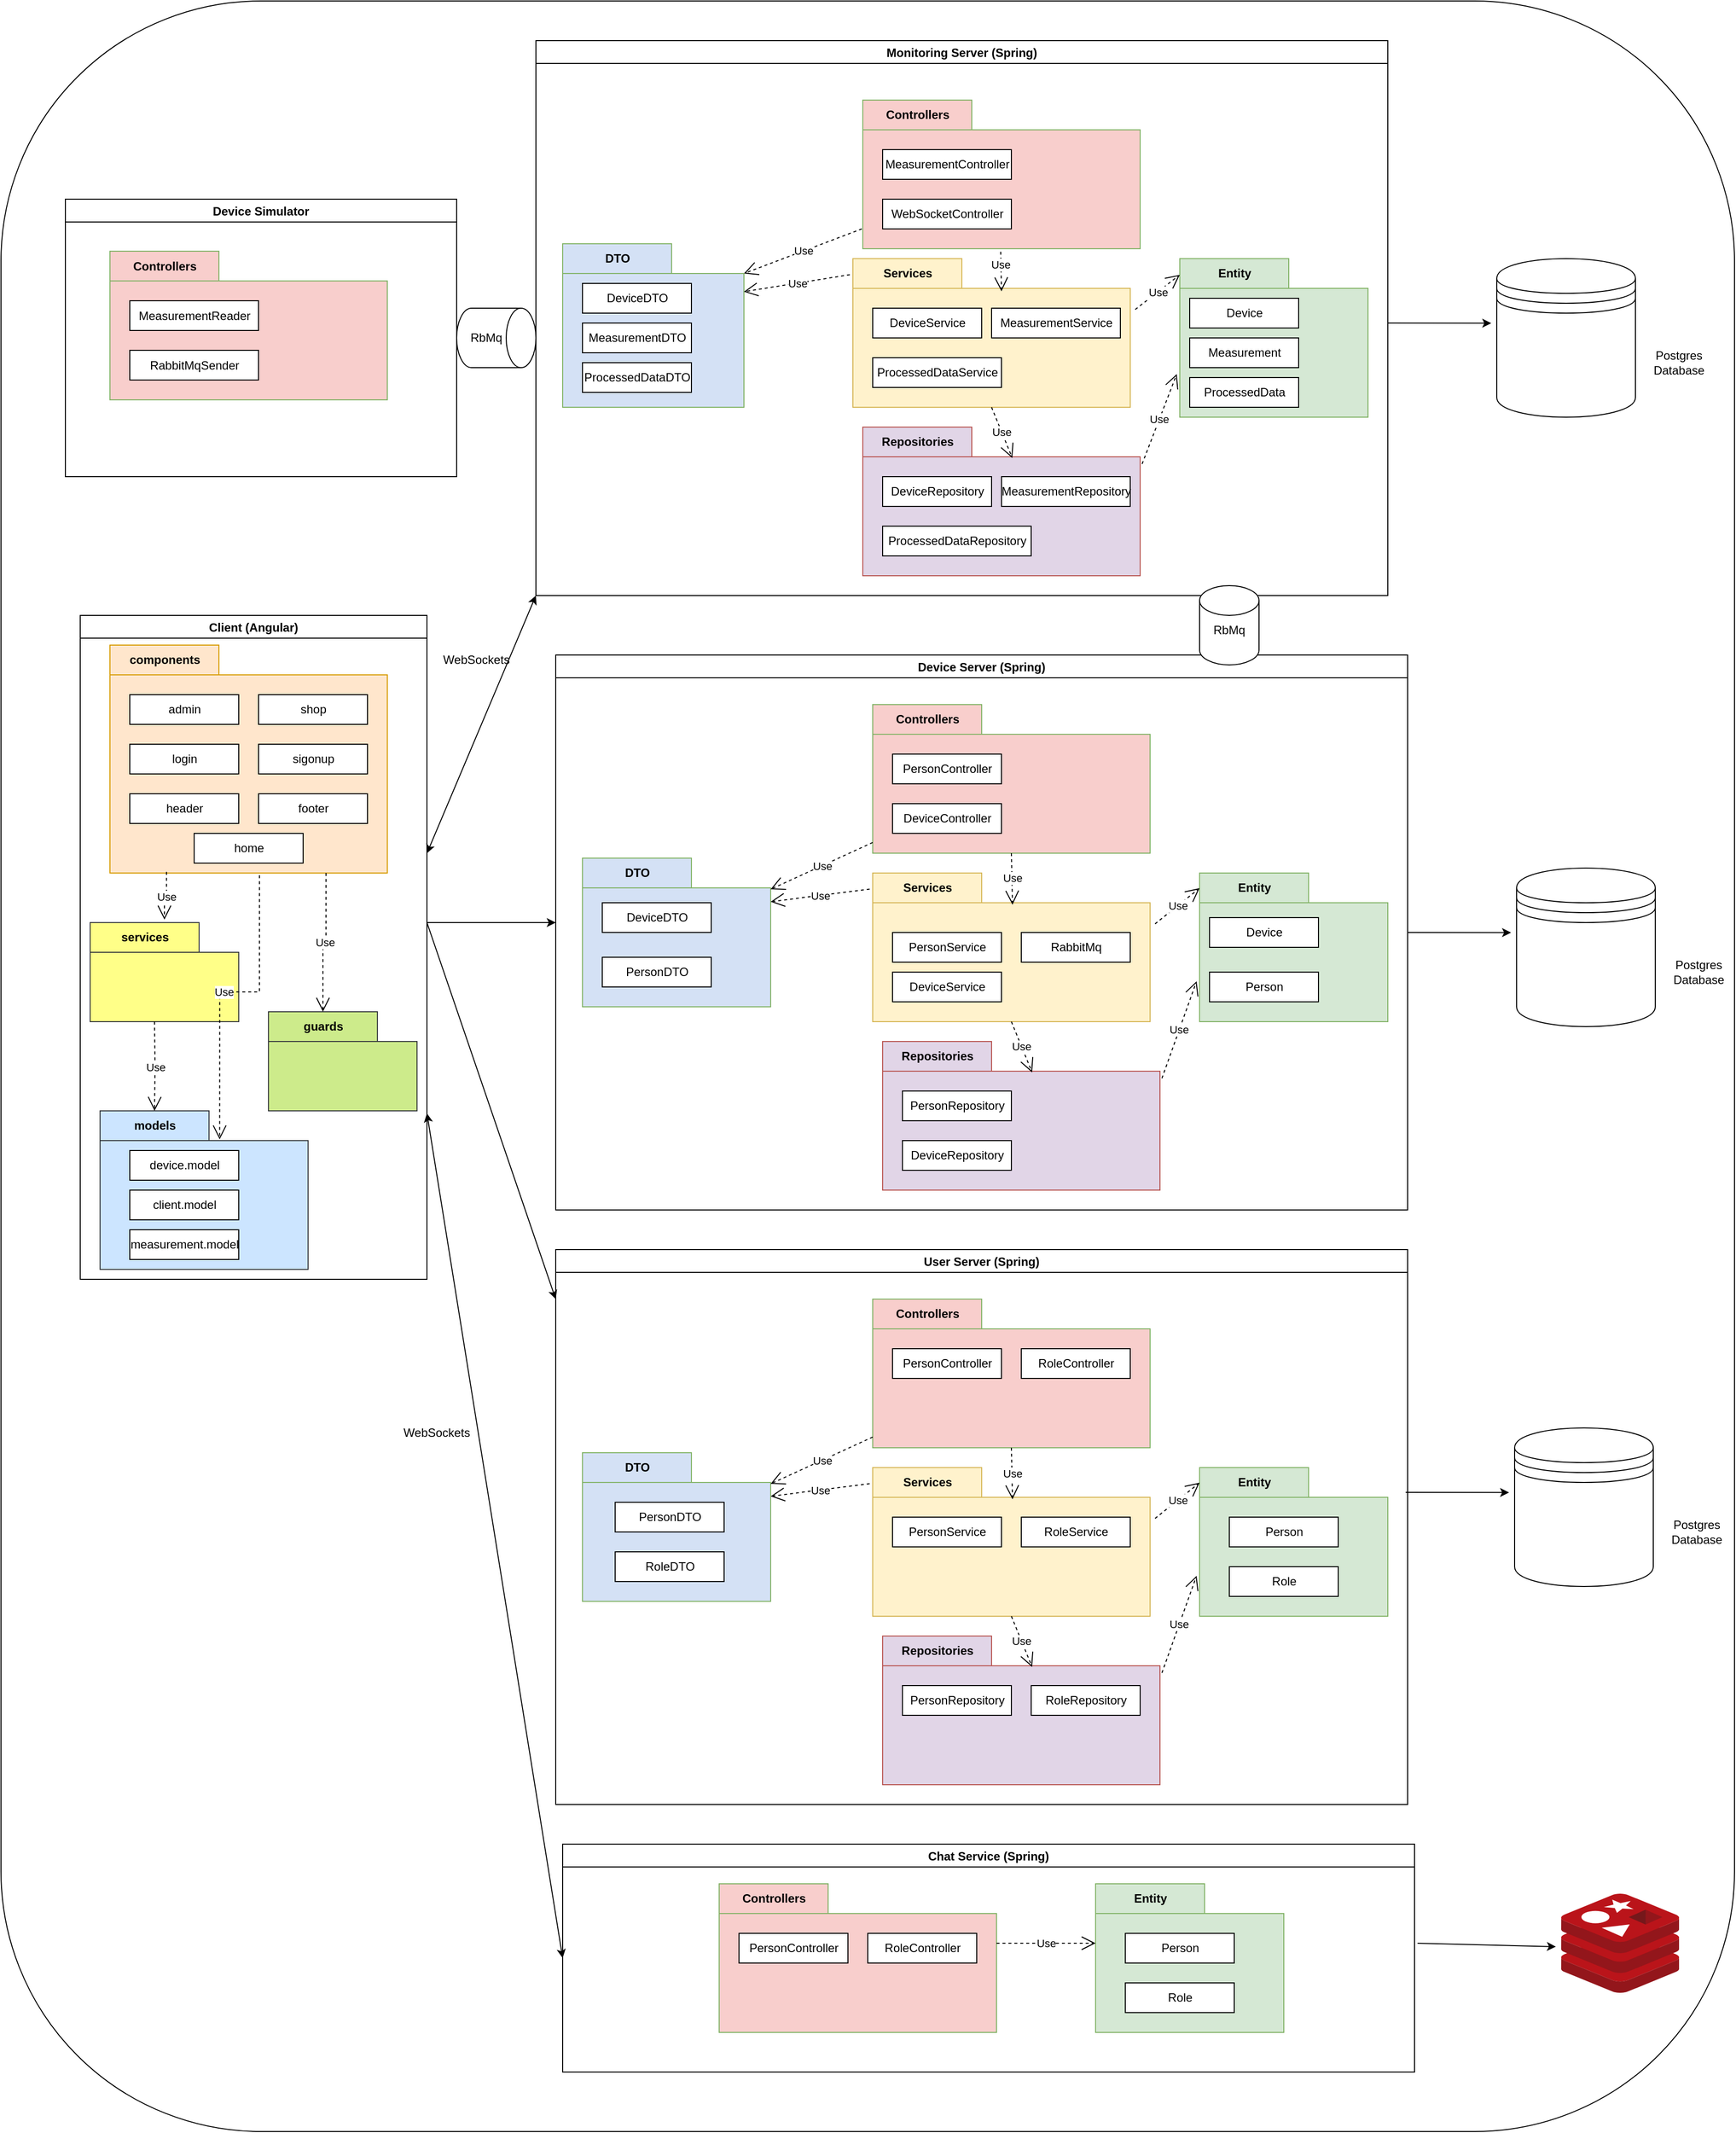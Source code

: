 <mxfile version="22.1.17" type="device">
  <diagram id="E__N-BH9ecoXmddeo5Jp" name="Page-1">
    <mxGraphModel dx="4045" dy="2239" grid="1" gridSize="10" guides="1" tooltips="1" connect="1" arrows="1" fold="1" page="1" pageScale="1" pageWidth="827" pageHeight="1169" math="0" shadow="0">
      <root>
        <mxCell id="0" />
        <mxCell id="1" parent="0" />
        <mxCell id="qmJwgndYi8M_5_mB3Hh6-49" value="" style="rounded=1;whiteSpace=wrap;html=1;" parent="1" vertex="1">
          <mxGeometry x="-1000" y="-600" width="1750" height="2150" as="geometry" />
        </mxCell>
        <mxCell id="qmJwgndYi8M_5_mB3Hh6-2" value="Controllers" style="shape=folder;fontStyle=1;tabWidth=110;tabHeight=30;tabPosition=left;html=1;boundedLbl=1;labelInHeader=1;container=1;collapsible=0;recursiveResize=0;fillColor=#F8CECC;strokeColor=#82b366;" parent="1" vertex="1">
          <mxGeometry x="-120" y="110" width="280" height="150" as="geometry" />
        </mxCell>
        <mxCell id="qmJwgndYi8M_5_mB3Hh6-5" value="DeviceController" style="html=1;" parent="qmJwgndYi8M_5_mB3Hh6-2" vertex="1">
          <mxGeometry x="20" y="100" width="110" height="30" as="geometry" />
        </mxCell>
        <mxCell id="fU17fORFHilWteA7Y_Jj-8" value="PersonController" style="html=1;" parent="qmJwgndYi8M_5_mB3Hh6-2" vertex="1">
          <mxGeometry x="20" y="50" width="110" height="30" as="geometry" />
        </mxCell>
        <mxCell id="qmJwgndYi8M_5_mB3Hh6-6" value="Services" style="shape=folder;fontStyle=1;tabWidth=110;tabHeight=30;tabPosition=left;html=1;boundedLbl=1;labelInHeader=1;container=1;collapsible=0;recursiveResize=0;fillColor=#fff2cc;strokeColor=#d6b656;" parent="1" vertex="1">
          <mxGeometry x="-120" y="280" width="280" height="150" as="geometry" />
        </mxCell>
        <mxCell id="qmJwgndYi8M_5_mB3Hh6-9" value="DeviceService" style="html=1;" parent="qmJwgndYi8M_5_mB3Hh6-6" vertex="1">
          <mxGeometry x="20" y="100" width="110" height="30" as="geometry" />
        </mxCell>
        <mxCell id="fU17fORFHilWteA7Y_Jj-5" value="PersonService" style="html=1;" parent="qmJwgndYi8M_5_mB3Hh6-6" vertex="1">
          <mxGeometry x="20" y="60" width="110" height="30" as="geometry" />
        </mxCell>
        <mxCell id="fU17fORFHilWteA7Y_Jj-6" value="RabbitMq" style="html=1;" parent="qmJwgndYi8M_5_mB3Hh6-6" vertex="1">
          <mxGeometry x="150" y="60" width="110" height="30" as="geometry" />
        </mxCell>
        <mxCell id="qmJwgndYi8M_5_mB3Hh6-10" value="Repositories" style="shape=folder;fontStyle=1;tabWidth=110;tabHeight=30;tabPosition=left;html=1;boundedLbl=1;labelInHeader=1;container=1;collapsible=0;recursiveResize=0;fillColor=#E1D5E7;strokeColor=#b85450;" parent="1" vertex="1">
          <mxGeometry x="-110" y="450" width="280" height="150" as="geometry" />
        </mxCell>
        <mxCell id="qmJwgndYi8M_5_mB3Hh6-13" value="DeviceRepository" style="html=1;" parent="qmJwgndYi8M_5_mB3Hh6-10" vertex="1">
          <mxGeometry x="20" y="100" width="110" height="30" as="geometry" />
        </mxCell>
        <mxCell id="fU17fORFHilWteA7Y_Jj-7" value="PersonRepository" style="html=1;" parent="qmJwgndYi8M_5_mB3Hh6-10" vertex="1">
          <mxGeometry x="20" y="50" width="110" height="30" as="geometry" />
        </mxCell>
        <mxCell id="qmJwgndYi8M_5_mB3Hh6-19" value="Device Server (Spring)" style="swimlane;" parent="1" vertex="1">
          <mxGeometry x="-440" y="60" width="860" height="560" as="geometry" />
        </mxCell>
        <mxCell id="qmJwgndYi8M_5_mB3Hh6-20" value="Client (Angular)" style="swimlane;" parent="1" vertex="1">
          <mxGeometry x="-920" y="20" width="350" height="670" as="geometry" />
        </mxCell>
        <mxCell id="qmJwgndYi8M_5_mB3Hh6-21" value="components" style="shape=folder;fontStyle=1;tabWidth=110;tabHeight=30;tabPosition=left;html=1;boundedLbl=1;labelInHeader=1;container=1;collapsible=0;recursiveResize=0;fillColor=#ffe6cc;strokeColor=#d79b00;" parent="qmJwgndYi8M_5_mB3Hh6-20" vertex="1">
          <mxGeometry x="30" y="30" width="280" height="230" as="geometry" />
        </mxCell>
        <mxCell id="qmJwgndYi8M_5_mB3Hh6-22" value="admin" style="html=1;" parent="qmJwgndYi8M_5_mB3Hh6-21" vertex="1">
          <mxGeometry width="110" height="30" relative="1" as="geometry">
            <mxPoint x="20" y="50" as="offset" />
          </mxGeometry>
        </mxCell>
        <mxCell id="qmJwgndYi8M_5_mB3Hh6-23" value="shop" style="html=1;" parent="qmJwgndYi8M_5_mB3Hh6-21" vertex="1">
          <mxGeometry x="150" y="50" width="110" height="30" as="geometry" />
        </mxCell>
        <mxCell id="qmJwgndYi8M_5_mB3Hh6-24" value="login" style="html=1;" parent="qmJwgndYi8M_5_mB3Hh6-21" vertex="1">
          <mxGeometry x="20" y="100" width="110" height="30" as="geometry" />
        </mxCell>
        <mxCell id="qmJwgndYi8M_5_mB3Hh6-25" value="sigonup" style="html=1;" parent="qmJwgndYi8M_5_mB3Hh6-21" vertex="1">
          <mxGeometry x="150" y="100" width="110" height="30" as="geometry" />
        </mxCell>
        <mxCell id="qmJwgndYi8M_5_mB3Hh6-27" value="header" style="html=1;" parent="qmJwgndYi8M_5_mB3Hh6-21" vertex="1">
          <mxGeometry x="20" y="150" width="110" height="30" as="geometry" />
        </mxCell>
        <mxCell id="mtcQ3Z34-ksl2B-FUgRh-1" value="footer" style="html=1;" parent="qmJwgndYi8M_5_mB3Hh6-21" vertex="1">
          <mxGeometry x="150" y="150" width="110" height="30" as="geometry" />
        </mxCell>
        <mxCell id="mtcQ3Z34-ksl2B-FUgRh-2" value="home" style="html=1;" parent="qmJwgndYi8M_5_mB3Hh6-21" vertex="1">
          <mxGeometry x="85" y="190" width="110" height="30" as="geometry" />
        </mxCell>
        <mxCell id="qmJwgndYi8M_5_mB3Hh6-33" value="services" style="shape=folder;fontStyle=1;tabWidth=110;tabHeight=30;tabPosition=left;html=1;boundedLbl=1;labelInHeader=1;container=1;collapsible=0;recursiveResize=0;fillColor=#ffff88;strokeColor=#36393d;" parent="qmJwgndYi8M_5_mB3Hh6-20" vertex="1">
          <mxGeometry x="10" y="310" width="150" height="100" as="geometry" />
        </mxCell>
        <mxCell id="qmJwgndYi8M_5_mB3Hh6-36" value="models" style="shape=folder;fontStyle=1;tabWidth=110;tabHeight=30;tabPosition=left;html=1;boundedLbl=1;labelInHeader=1;container=1;collapsible=0;recursiveResize=0;fillColor=#cce5ff;strokeColor=#36393d;" parent="qmJwgndYi8M_5_mB3Hh6-20" vertex="1">
          <mxGeometry x="20" y="500" width="210" height="160" as="geometry" />
        </mxCell>
        <mxCell id="qmJwgndYi8M_5_mB3Hh6-39" value="device.model" style="html=1;" parent="qmJwgndYi8M_5_mB3Hh6-36" vertex="1">
          <mxGeometry x="30" y="40" width="110" height="30" as="geometry" />
        </mxCell>
        <mxCell id="mtcQ3Z34-ksl2B-FUgRh-4" value="client.model" style="html=1;" parent="qmJwgndYi8M_5_mB3Hh6-36" vertex="1">
          <mxGeometry x="30" y="80" width="110" height="30" as="geometry" />
        </mxCell>
        <mxCell id="fU17fORFHilWteA7Y_Jj-19" value="measurement.model" style="html=1;" parent="qmJwgndYi8M_5_mB3Hh6-36" vertex="1">
          <mxGeometry x="30" y="120" width="110" height="30" as="geometry" />
        </mxCell>
        <mxCell id="qmJwgndYi8M_5_mB3Hh6-35" value="guards" style="shape=folder;fontStyle=1;tabWidth=110;tabHeight=30;tabPosition=left;html=1;boundedLbl=1;labelInHeader=1;container=1;collapsible=0;recursiveResize=0;fillColor=#cdeb8b;strokeColor=#36393d;" parent="qmJwgndYi8M_5_mB3Hh6-20" vertex="1">
          <mxGeometry x="190" y="400" width="150" height="100" as="geometry" />
        </mxCell>
        <mxCell id="qmJwgndYi8M_5_mB3Hh6-40" value="Use" style="endArrow=open;endSize=12;dashed=1;html=1;rounded=0;edgeStyle=orthogonalEdgeStyle;exitX=0.204;exitY=0.995;exitDx=0;exitDy=0;exitPerimeter=0;entryX=0.5;entryY=-0.03;entryDx=0;entryDy=0;entryPerimeter=0;" parent="qmJwgndYi8M_5_mB3Hh6-20" source="qmJwgndYi8M_5_mB3Hh6-21" target="qmJwgndYi8M_5_mB3Hh6-33" edge="1">
          <mxGeometry width="160" relative="1" as="geometry">
            <mxPoint x="-240" y="230" as="sourcePoint" />
            <mxPoint x="-238.88" y="298.95" as="targetPoint" />
          </mxGeometry>
        </mxCell>
        <mxCell id="qmJwgndYi8M_5_mB3Hh6-41" value="Use" style="endArrow=open;endSize=12;dashed=1;html=1;rounded=0;edgeStyle=orthogonalEdgeStyle;exitX=0.779;exitY=1;exitDx=0;exitDy=0;exitPerimeter=0;entryX=0;entryY=0;entryDx=55;entryDy=0;entryPerimeter=0;" parent="qmJwgndYi8M_5_mB3Hh6-20" source="qmJwgndYi8M_5_mB3Hh6-21" target="qmJwgndYi8M_5_mB3Hh6-35" edge="1">
          <mxGeometry width="160" relative="1" as="geometry">
            <mxPoint x="603" y="300" as="sourcePoint" />
            <mxPoint x="605" y="347" as="targetPoint" />
          </mxGeometry>
        </mxCell>
        <mxCell id="qmJwgndYi8M_5_mB3Hh6-42" value="Use" style="endArrow=open;endSize=12;dashed=1;html=1;rounded=0;edgeStyle=orthogonalEdgeStyle;exitX=0.539;exitY=1.01;exitDx=0;exitDy=0;exitPerimeter=0;entryX=0.575;entryY=0.18;entryDx=0;entryDy=0;entryPerimeter=0;" parent="qmJwgndYi8M_5_mB3Hh6-20" source="qmJwgndYi8M_5_mB3Hh6-21" target="qmJwgndYi8M_5_mB3Hh6-36" edge="1">
          <mxGeometry width="160" relative="1" as="geometry">
            <mxPoint x="603" y="300" as="sourcePoint" />
            <mxPoint x="605" y="347" as="targetPoint" />
          </mxGeometry>
        </mxCell>
        <mxCell id="qmJwgndYi8M_5_mB3Hh6-43" value="Use" style="endArrow=open;endSize=12;dashed=1;html=1;rounded=0;edgeStyle=orthogonalEdgeStyle;entryX=0;entryY=0;entryDx=55;entryDy=0;entryPerimeter=0;" parent="qmJwgndYi8M_5_mB3Hh6-20" target="qmJwgndYi8M_5_mB3Hh6-36" edge="1">
          <mxGeometry width="160" relative="1" as="geometry">
            <mxPoint x="75" y="410" as="sourcePoint" />
            <mxPoint x="755" y="440" as="targetPoint" />
          </mxGeometry>
        </mxCell>
        <mxCell id="qmJwgndYi8M_5_mB3Hh6-50" value="" style="shape=datastore;whiteSpace=wrap;html=1;" parent="1" vertex="1">
          <mxGeometry x="530" y="275" width="140" height="160" as="geometry" />
        </mxCell>
        <mxCell id="qmJwgndYi8M_5_mB3Hh6-52" value="Postgres Database" style="text;html=1;strokeColor=none;fillColor=none;align=center;verticalAlign=middle;whiteSpace=wrap;rounded=0;" parent="1" vertex="1">
          <mxGeometry x="684" y="365" width="60" height="30" as="geometry" />
        </mxCell>
        <mxCell id="7v2-3ToWIp6xk3LbTVgs-1" value="Use" style="endArrow=open;endSize=12;dashed=1;html=1;rounded=0;exitX=0.5;exitY=1;exitDx=0;exitDy=0;exitPerimeter=0;entryX=0.504;entryY=0.213;entryDx=0;entryDy=0;entryPerimeter=0;" parent="1" source="qmJwgndYi8M_5_mB3Hh6-2" target="qmJwgndYi8M_5_mB3Hh6-6" edge="1">
          <mxGeometry x="-0.015" width="160" relative="1" as="geometry">
            <mxPoint x="290" y="410" as="sourcePoint" />
            <mxPoint x="450" y="410" as="targetPoint" />
            <mxPoint as="offset" />
          </mxGeometry>
        </mxCell>
        <mxCell id="7v2-3ToWIp6xk3LbTVgs-2" value="Use" style="endArrow=open;endSize=12;dashed=1;html=1;rounded=0;exitX=0.5;exitY=1;exitDx=0;exitDy=0;exitPerimeter=0;entryX=0.539;entryY=0.208;entryDx=0;entryDy=0;entryPerimeter=0;" parent="1" source="qmJwgndYi8M_5_mB3Hh6-6" target="qmJwgndYi8M_5_mB3Hh6-10" edge="1">
          <mxGeometry width="160" relative="1" as="geometry">
            <mxPoint x="260" y="260" as="sourcePoint" />
            <mxPoint x="250" y="470" as="targetPoint" />
          </mxGeometry>
        </mxCell>
        <mxCell id="mtcQ3Z34-ksl2B-FUgRh-10" value="DTO" style="shape=folder;fontStyle=1;tabWidth=110;tabHeight=30;tabPosition=left;html=1;boundedLbl=1;labelInHeader=1;container=1;collapsible=0;recursiveResize=0;fillColor=#D4E1F5;strokeColor=#82b366;" parent="1" vertex="1">
          <mxGeometry x="-413" y="265" width="190" height="150" as="geometry" />
        </mxCell>
        <mxCell id="fU17fORFHilWteA7Y_Jj-3" value="DeviceDTO" style="html=1;" parent="mtcQ3Z34-ksl2B-FUgRh-10" vertex="1">
          <mxGeometry x="20" y="45" width="110" height="30" as="geometry" />
        </mxCell>
        <mxCell id="fU17fORFHilWteA7Y_Jj-4" value="PersonDTO" style="html=1;" parent="mtcQ3Z34-ksl2B-FUgRh-10" vertex="1">
          <mxGeometry x="20" y="100" width="110" height="30" as="geometry" />
        </mxCell>
        <mxCell id="mtcQ3Z34-ksl2B-FUgRh-14" value="Entity" style="shape=folder;fontStyle=1;tabWidth=110;tabHeight=30;tabPosition=left;html=1;boundedLbl=1;labelInHeader=1;container=1;collapsible=0;recursiveResize=0;fillColor=#d5e8d4;strokeColor=#82b366;" parent="1" vertex="1">
          <mxGeometry x="210" y="280" width="190" height="150" as="geometry" />
        </mxCell>
        <mxCell id="fU17fORFHilWteA7Y_Jj-1" value="Device" style="html=1;" parent="mtcQ3Z34-ksl2B-FUgRh-14" vertex="1">
          <mxGeometry x="10" y="45" width="110" height="30" as="geometry" />
        </mxCell>
        <mxCell id="fU17fORFHilWteA7Y_Jj-2" value="Person" style="html=1;" parent="mtcQ3Z34-ksl2B-FUgRh-14" vertex="1">
          <mxGeometry x="10" y="100" width="110" height="30" as="geometry" />
        </mxCell>
        <mxCell id="mtcQ3Z34-ksl2B-FUgRh-18" value="Use" style="endArrow=open;endSize=12;dashed=1;html=1;rounded=0;" parent="1" source="qmJwgndYi8M_5_mB3Hh6-2" target="mtcQ3Z34-ksl2B-FUgRh-10" edge="1">
          <mxGeometry x="0.001" width="160" relative="1" as="geometry">
            <mxPoint x="30" y="270" as="sourcePoint" />
            <mxPoint x="31" y="322" as="targetPoint" />
            <mxPoint as="offset" />
          </mxGeometry>
        </mxCell>
        <mxCell id="mtcQ3Z34-ksl2B-FUgRh-19" value="Use" style="endArrow=open;endSize=12;dashed=1;html=1;rounded=0;exitX=-0.011;exitY=0.108;exitDx=0;exitDy=0;exitPerimeter=0;entryX=1;entryY=0.293;entryDx=0;entryDy=0;entryPerimeter=0;" parent="1" source="qmJwgndYi8M_5_mB3Hh6-6" target="mtcQ3Z34-ksl2B-FUgRh-10" edge="1">
          <mxGeometry x="0.001" width="160" relative="1" as="geometry">
            <mxPoint x="-110" y="256" as="sourcePoint" />
            <mxPoint x="-220" y="304" as="targetPoint" />
            <mxPoint as="offset" />
          </mxGeometry>
        </mxCell>
        <mxCell id="mtcQ3Z34-ksl2B-FUgRh-20" value="Use" style="endArrow=open;endSize=12;dashed=1;html=1;rounded=0;entryX=0;entryY=0.102;entryDx=0;entryDy=0;entryPerimeter=0;exitX=1.018;exitY=0.342;exitDx=0;exitDy=0;exitPerimeter=0;" parent="1" source="qmJwgndYi8M_5_mB3Hh6-6" target="mtcQ3Z34-ksl2B-FUgRh-14" edge="1">
          <mxGeometry x="0.001" width="160" relative="1" as="geometry">
            <mxPoint x="30" y="270" as="sourcePoint" />
            <mxPoint x="31" y="322" as="targetPoint" />
            <mxPoint as="offset" />
          </mxGeometry>
        </mxCell>
        <mxCell id="mtcQ3Z34-ksl2B-FUgRh-21" value="Use" style="endArrow=open;endSize=12;dashed=1;html=1;rounded=0;entryX=-0.016;entryY=0.728;entryDx=0;entryDy=0;entryPerimeter=0;exitX=1.007;exitY=0.248;exitDx=0;exitDy=0;exitPerimeter=0;" parent="1" source="qmJwgndYi8M_5_mB3Hh6-10" target="mtcQ3Z34-ksl2B-FUgRh-14" edge="1">
          <mxGeometry x="0.001" width="160" relative="1" as="geometry">
            <mxPoint x="175" y="341" as="sourcePoint" />
            <mxPoint x="220" y="305" as="targetPoint" />
            <mxPoint as="offset" />
          </mxGeometry>
        </mxCell>
        <mxCell id="mtcQ3Z34-ksl2B-FUgRh-24" value="" style="endArrow=classic;html=1;rounded=0;" parent="1" edge="1">
          <mxGeometry width="50" height="50" relative="1" as="geometry">
            <mxPoint x="-570" y="330" as="sourcePoint" />
            <mxPoint x="-440" y="330" as="targetPoint" />
          </mxGeometry>
        </mxCell>
        <mxCell id="mtcQ3Z34-ksl2B-FUgRh-25" value="" style="endArrow=classic;html=1;rounded=0;exitX=1;exitY=0.5;exitDx=0;exitDy=0;entryX=-0.04;entryY=0.407;entryDx=0;entryDy=0;entryPerimeter=0;" parent="1" source="qmJwgndYi8M_5_mB3Hh6-19" target="qmJwgndYi8M_5_mB3Hh6-50" edge="1">
          <mxGeometry width="50" height="50" relative="1" as="geometry">
            <mxPoint x="-560" y="340" as="sourcePoint" />
            <mxPoint x="-430" y="340" as="targetPoint" />
          </mxGeometry>
        </mxCell>
        <mxCell id="1XwjLJNbIlt7NNyDq6bC-27" value="Services" style="shape=folder;fontStyle=1;tabWidth=110;tabHeight=30;tabPosition=left;html=1;boundedLbl=1;labelInHeader=1;container=1;collapsible=0;recursiveResize=0;fillColor=#fff2cc;strokeColor=#d6b656;" parent="1" vertex="1">
          <mxGeometry x="-140" y="-340" width="280" height="150" as="geometry" />
        </mxCell>
        <mxCell id="1XwjLJNbIlt7NNyDq6bC-28" value="DeviceService" style="html=1;" parent="1XwjLJNbIlt7NNyDq6bC-27" vertex="1">
          <mxGeometry width="110" height="30" relative="1" as="geometry">
            <mxPoint x="20" y="50" as="offset" />
          </mxGeometry>
        </mxCell>
        <mxCell id="1XwjLJNbIlt7NNyDq6bC-29" value="MeasurementService" style="html=1;" parent="1XwjLJNbIlt7NNyDq6bC-27" vertex="1">
          <mxGeometry x="140" y="50" width="130" height="30" as="geometry" />
        </mxCell>
        <mxCell id="1XwjLJNbIlt7NNyDq6bC-30" value="ProcessedDataService" style="html=1;" parent="1XwjLJNbIlt7NNyDq6bC-27" vertex="1">
          <mxGeometry x="20" y="100" width="130" height="30" as="geometry" />
        </mxCell>
        <mxCell id="1XwjLJNbIlt7NNyDq6bC-31" value="Repositories" style="shape=folder;fontStyle=1;tabWidth=110;tabHeight=30;tabPosition=left;html=1;boundedLbl=1;labelInHeader=1;container=1;collapsible=0;recursiveResize=0;fillColor=#E1D5E7;strokeColor=#b85450;" parent="1" vertex="1">
          <mxGeometry x="-130" y="-170" width="280" height="150" as="geometry" />
        </mxCell>
        <mxCell id="1XwjLJNbIlt7NNyDq6bC-32" value="DeviceRepository" style="html=1;" parent="1XwjLJNbIlt7NNyDq6bC-31" vertex="1">
          <mxGeometry width="110" height="30" relative="1" as="geometry">
            <mxPoint x="20" y="50" as="offset" />
          </mxGeometry>
        </mxCell>
        <mxCell id="1XwjLJNbIlt7NNyDq6bC-33" value="MeasurementRepository" style="html=1;" parent="1XwjLJNbIlt7NNyDq6bC-31" vertex="1">
          <mxGeometry x="140" y="50" width="130" height="30" as="geometry" />
        </mxCell>
        <mxCell id="1XwjLJNbIlt7NNyDq6bC-34" value="ProcessedDataRepository" style="html=1;" parent="1XwjLJNbIlt7NNyDq6bC-31" vertex="1">
          <mxGeometry x="20" y="100" width="150" height="30" as="geometry" />
        </mxCell>
        <mxCell id="1XwjLJNbIlt7NNyDq6bC-35" value="Monitoring Server (Spring)" style="swimlane;" parent="1" vertex="1">
          <mxGeometry x="-460" y="-560" width="860" height="560" as="geometry" />
        </mxCell>
        <mxCell id="fU17fORFHilWteA7Y_Jj-28" value="Use" style="endArrow=open;endSize=12;dashed=1;html=1;rounded=0;exitX=0.5;exitY=1;exitDx=0;exitDy=0;exitPerimeter=0;entryX=0.504;entryY=0.213;entryDx=0;entryDy=0;entryPerimeter=0;" parent="1XwjLJNbIlt7NNyDq6bC-35" edge="1">
          <mxGeometry x="-0.015" width="160" relative="1" as="geometry">
            <mxPoint x="469" y="201" as="sourcePoint" />
            <mxPoint x="470" y="253" as="targetPoint" />
            <mxPoint as="offset" />
          </mxGeometry>
        </mxCell>
        <mxCell id="fU17fORFHilWteA7Y_Jj-29" value="Use" style="endArrow=open;endSize=12;dashed=1;html=1;rounded=0;entryX=0;entryY=0;entryDx=183;entryDy=30;entryPerimeter=0;" parent="1XwjLJNbIlt7NNyDq6bC-35" target="1XwjLJNbIlt7NNyDq6bC-38" edge="1">
          <mxGeometry x="0.001" width="160" relative="1" as="geometry">
            <mxPoint x="329" y="190" as="sourcePoint" />
            <mxPoint x="226" y="237" as="targetPoint" />
            <mxPoint as="offset" />
          </mxGeometry>
        </mxCell>
        <mxCell id="1XwjLJNbIlt7NNyDq6bC-37" value="Use" style="endArrow=open;endSize=12;dashed=1;html=1;rounded=0;exitX=0.5;exitY=1;exitDx=0;exitDy=0;exitPerimeter=0;entryX=0.539;entryY=0.208;entryDx=0;entryDy=0;entryPerimeter=0;" parent="1" source="1XwjLJNbIlt7NNyDq6bC-27" target="1XwjLJNbIlt7NNyDq6bC-31" edge="1">
          <mxGeometry width="160" relative="1" as="geometry">
            <mxPoint x="240" y="-360" as="sourcePoint" />
            <mxPoint x="230" y="-150" as="targetPoint" />
          </mxGeometry>
        </mxCell>
        <mxCell id="1XwjLJNbIlt7NNyDq6bC-38" value="DTO" style="shape=folder;fontStyle=1;tabWidth=110;tabHeight=30;tabPosition=left;html=1;boundedLbl=1;labelInHeader=1;container=1;collapsible=0;recursiveResize=0;fillColor=#D4E1F5;strokeColor=#82b366;" parent="1" vertex="1">
          <mxGeometry x="-433" y="-355" width="183" height="165" as="geometry" />
        </mxCell>
        <mxCell id="fU17fORFHilWteA7Y_Jj-16" value="DeviceDTO" style="html=1;" parent="1XwjLJNbIlt7NNyDq6bC-38" vertex="1">
          <mxGeometry x="20" y="40" width="110" height="30" as="geometry" />
        </mxCell>
        <mxCell id="fU17fORFHilWteA7Y_Jj-17" value="MeasurementDTO" style="html=1;" parent="1XwjLJNbIlt7NNyDq6bC-38" vertex="1">
          <mxGeometry x="20" y="80" width="110" height="30" as="geometry" />
        </mxCell>
        <mxCell id="fU17fORFHilWteA7Y_Jj-18" value="ProcessedDataDTO" style="html=1;" parent="1XwjLJNbIlt7NNyDq6bC-38" vertex="1">
          <mxGeometry x="20" y="120" width="110" height="30" as="geometry" />
        </mxCell>
        <mxCell id="1XwjLJNbIlt7NNyDq6bC-39" value="Entity" style="shape=folder;fontStyle=1;tabWidth=110;tabHeight=30;tabPosition=left;html=1;boundedLbl=1;labelInHeader=1;container=1;collapsible=0;recursiveResize=0;fillColor=#d5e8d4;strokeColor=#82b366;" parent="1" vertex="1">
          <mxGeometry x="190" y="-340" width="190" height="160" as="geometry" />
        </mxCell>
        <mxCell id="fU17fORFHilWteA7Y_Jj-13" value="Device" style="html=1;" parent="1XwjLJNbIlt7NNyDq6bC-39" vertex="1">
          <mxGeometry x="10" y="40" width="110" height="30" as="geometry" />
        </mxCell>
        <mxCell id="fU17fORFHilWteA7Y_Jj-14" value="Measurement" style="html=1;" parent="1XwjLJNbIlt7NNyDq6bC-39" vertex="1">
          <mxGeometry x="10" y="80" width="110" height="30" as="geometry" />
        </mxCell>
        <mxCell id="fU17fORFHilWteA7Y_Jj-15" value="ProcessedData" style="html=1;" parent="1XwjLJNbIlt7NNyDq6bC-39" vertex="1">
          <mxGeometry x="10" y="120" width="110" height="30" as="geometry" />
        </mxCell>
        <mxCell id="1XwjLJNbIlt7NNyDq6bC-41" value="Use" style="endArrow=open;endSize=12;dashed=1;html=1;rounded=0;exitX=-0.011;exitY=0.108;exitDx=0;exitDy=0;exitPerimeter=0;entryX=1;entryY=0.293;entryDx=0;entryDy=0;entryPerimeter=0;" parent="1" source="1XwjLJNbIlt7NNyDq6bC-27" target="1XwjLJNbIlt7NNyDq6bC-38" edge="1">
          <mxGeometry x="0.001" width="160" relative="1" as="geometry">
            <mxPoint x="-130" y="-364" as="sourcePoint" />
            <mxPoint x="-240" y="-316" as="targetPoint" />
            <mxPoint as="offset" />
          </mxGeometry>
        </mxCell>
        <mxCell id="1XwjLJNbIlt7NNyDq6bC-42" value="Use" style="endArrow=open;endSize=12;dashed=1;html=1;rounded=0;entryX=0;entryY=0.102;entryDx=0;entryDy=0;entryPerimeter=0;exitX=1.018;exitY=0.342;exitDx=0;exitDy=0;exitPerimeter=0;" parent="1" source="1XwjLJNbIlt7NNyDq6bC-27" target="1XwjLJNbIlt7NNyDq6bC-39" edge="1">
          <mxGeometry x="0.001" width="160" relative="1" as="geometry">
            <mxPoint x="10" y="-350" as="sourcePoint" />
            <mxPoint x="11" y="-298" as="targetPoint" />
            <mxPoint as="offset" />
          </mxGeometry>
        </mxCell>
        <mxCell id="1XwjLJNbIlt7NNyDq6bC-43" value="Use" style="endArrow=open;endSize=12;dashed=1;html=1;rounded=0;entryX=-0.016;entryY=0.728;entryDx=0;entryDy=0;entryPerimeter=0;exitX=1.007;exitY=0.248;exitDx=0;exitDy=0;exitPerimeter=0;" parent="1" source="1XwjLJNbIlt7NNyDq6bC-31" target="1XwjLJNbIlt7NNyDq6bC-39" edge="1">
          <mxGeometry x="0.001" width="160" relative="1" as="geometry">
            <mxPoint x="155" y="-279" as="sourcePoint" />
            <mxPoint x="200" y="-315" as="targetPoint" />
            <mxPoint as="offset" />
          </mxGeometry>
        </mxCell>
        <mxCell id="1XwjLJNbIlt7NNyDq6bC-44" value="Controllers" style="shape=folder;fontStyle=1;tabWidth=110;tabHeight=30;tabPosition=left;html=1;boundedLbl=1;labelInHeader=1;container=1;collapsible=0;recursiveResize=0;fillColor=#F8CECC;strokeColor=#82b366;" parent="1" vertex="1">
          <mxGeometry x="-120" y="710" width="280" height="150" as="geometry" />
        </mxCell>
        <mxCell id="1XwjLJNbIlt7NNyDq6bC-45" value="RoleController" style="html=1;" parent="1XwjLJNbIlt7NNyDq6bC-44" vertex="1">
          <mxGeometry width="110" height="30" relative="1" as="geometry">
            <mxPoint x="150" y="50" as="offset" />
          </mxGeometry>
        </mxCell>
        <mxCell id="1XwjLJNbIlt7NNyDq6bC-46" value="PersonController" style="html=1;" parent="1XwjLJNbIlt7NNyDq6bC-44" vertex="1">
          <mxGeometry x="20" y="50" width="110" height="30" as="geometry" />
        </mxCell>
        <mxCell id="1XwjLJNbIlt7NNyDq6bC-48" value="Services" style="shape=folder;fontStyle=1;tabWidth=110;tabHeight=30;tabPosition=left;html=1;boundedLbl=1;labelInHeader=1;container=1;collapsible=0;recursiveResize=0;fillColor=#fff2cc;strokeColor=#d6b656;" parent="1" vertex="1">
          <mxGeometry x="-120" y="880" width="280" height="150" as="geometry" />
        </mxCell>
        <mxCell id="1XwjLJNbIlt7NNyDq6bC-49" value="PersonService" style="html=1;" parent="1XwjLJNbIlt7NNyDq6bC-48" vertex="1">
          <mxGeometry width="110" height="30" relative="1" as="geometry">
            <mxPoint x="20" y="50" as="offset" />
          </mxGeometry>
        </mxCell>
        <mxCell id="1XwjLJNbIlt7NNyDq6bC-50" value="RoleService" style="html=1;" parent="1XwjLJNbIlt7NNyDq6bC-48" vertex="1">
          <mxGeometry x="150" y="50" width="110" height="30" as="geometry" />
        </mxCell>
        <mxCell id="1XwjLJNbIlt7NNyDq6bC-52" value="Repositories" style="shape=folder;fontStyle=1;tabWidth=110;tabHeight=30;tabPosition=left;html=1;boundedLbl=1;labelInHeader=1;container=1;collapsible=0;recursiveResize=0;fillColor=#E1D5E7;strokeColor=#b85450;" parent="1" vertex="1">
          <mxGeometry x="-110" y="1050" width="280" height="150" as="geometry" />
        </mxCell>
        <mxCell id="1XwjLJNbIlt7NNyDq6bC-53" value="PersonRepository" style="html=1;" parent="1XwjLJNbIlt7NNyDq6bC-52" vertex="1">
          <mxGeometry width="110" height="30" relative="1" as="geometry">
            <mxPoint x="20" y="50" as="offset" />
          </mxGeometry>
        </mxCell>
        <mxCell id="1XwjLJNbIlt7NNyDq6bC-54" value="RoleRepository" style="html=1;" parent="1XwjLJNbIlt7NNyDq6bC-52" vertex="1">
          <mxGeometry x="150" y="50" width="110" height="30" as="geometry" />
        </mxCell>
        <mxCell id="1XwjLJNbIlt7NNyDq6bC-56" value="User Server (Spring)" style="swimlane;" parent="1" vertex="1">
          <mxGeometry x="-440" y="660" width="860" height="560" as="geometry" />
        </mxCell>
        <mxCell id="1XwjLJNbIlt7NNyDq6bC-57" value="Use" style="endArrow=open;endSize=12;dashed=1;html=1;rounded=0;exitX=0.5;exitY=1;exitDx=0;exitDy=0;exitPerimeter=0;entryX=0.504;entryY=0.213;entryDx=0;entryDy=0;entryPerimeter=0;" parent="1" source="1XwjLJNbIlt7NNyDq6bC-44" target="1XwjLJNbIlt7NNyDq6bC-48" edge="1">
          <mxGeometry x="0.001" width="160" relative="1" as="geometry">
            <mxPoint x="290" y="1010" as="sourcePoint" />
            <mxPoint x="450" y="1010" as="targetPoint" />
            <mxPoint as="offset" />
          </mxGeometry>
        </mxCell>
        <mxCell id="1XwjLJNbIlt7NNyDq6bC-58" value="Use" style="endArrow=open;endSize=12;dashed=1;html=1;rounded=0;exitX=0.5;exitY=1;exitDx=0;exitDy=0;exitPerimeter=0;entryX=0.539;entryY=0.208;entryDx=0;entryDy=0;entryPerimeter=0;" parent="1" source="1XwjLJNbIlt7NNyDq6bC-48" target="1XwjLJNbIlt7NNyDq6bC-52" edge="1">
          <mxGeometry width="160" relative="1" as="geometry">
            <mxPoint x="260" y="860" as="sourcePoint" />
            <mxPoint x="250" y="1070" as="targetPoint" />
          </mxGeometry>
        </mxCell>
        <mxCell id="1XwjLJNbIlt7NNyDq6bC-59" value="DTO" style="shape=folder;fontStyle=1;tabWidth=110;tabHeight=30;tabPosition=left;html=1;boundedLbl=1;labelInHeader=1;container=1;collapsible=0;recursiveResize=0;fillColor=#D4E1F5;strokeColor=#82b366;" parent="1" vertex="1">
          <mxGeometry x="-413" y="865" width="190" height="150" as="geometry" />
        </mxCell>
        <mxCell id="fU17fORFHilWteA7Y_Jj-11" value="PersonDTO" style="html=1;" parent="1XwjLJNbIlt7NNyDq6bC-59" vertex="1">
          <mxGeometry x="33" y="50" width="110" height="30" as="geometry" />
        </mxCell>
        <mxCell id="fU17fORFHilWteA7Y_Jj-12" value="RoleDTO" style="html=1;" parent="1XwjLJNbIlt7NNyDq6bC-59" vertex="1">
          <mxGeometry x="33" y="100" width="110" height="30" as="geometry" />
        </mxCell>
        <mxCell id="1XwjLJNbIlt7NNyDq6bC-60" value="Entity" style="shape=folder;fontStyle=1;tabWidth=110;tabHeight=30;tabPosition=left;html=1;boundedLbl=1;labelInHeader=1;container=1;collapsible=0;recursiveResize=0;fillColor=#d5e8d4;strokeColor=#82b366;" parent="1" vertex="1">
          <mxGeometry x="210" y="880" width="190" height="150" as="geometry" />
        </mxCell>
        <mxCell id="fU17fORFHilWteA7Y_Jj-9" value="Person" style="html=1;" parent="1XwjLJNbIlt7NNyDq6bC-60" vertex="1">
          <mxGeometry x="30" y="50" width="110" height="30" as="geometry" />
        </mxCell>
        <mxCell id="fU17fORFHilWteA7Y_Jj-10" value="Role" style="html=1;" parent="1XwjLJNbIlt7NNyDq6bC-60" vertex="1">
          <mxGeometry x="30" y="100" width="110" height="30" as="geometry" />
        </mxCell>
        <mxCell id="1XwjLJNbIlt7NNyDq6bC-61" value="Use" style="endArrow=open;endSize=12;dashed=1;html=1;rounded=0;" parent="1" source="1XwjLJNbIlt7NNyDq6bC-44" target="1XwjLJNbIlt7NNyDq6bC-59" edge="1">
          <mxGeometry x="0.001" width="160" relative="1" as="geometry">
            <mxPoint x="30" y="870" as="sourcePoint" />
            <mxPoint x="31" y="922" as="targetPoint" />
            <mxPoint as="offset" />
          </mxGeometry>
        </mxCell>
        <mxCell id="1XwjLJNbIlt7NNyDq6bC-62" value="Use" style="endArrow=open;endSize=12;dashed=1;html=1;rounded=0;exitX=-0.011;exitY=0.108;exitDx=0;exitDy=0;exitPerimeter=0;entryX=1;entryY=0.293;entryDx=0;entryDy=0;entryPerimeter=0;" parent="1" source="1XwjLJNbIlt7NNyDq6bC-48" target="1XwjLJNbIlt7NNyDq6bC-59" edge="1">
          <mxGeometry x="0.001" width="160" relative="1" as="geometry">
            <mxPoint x="-110" y="856" as="sourcePoint" />
            <mxPoint x="-220" y="904" as="targetPoint" />
            <mxPoint as="offset" />
          </mxGeometry>
        </mxCell>
        <mxCell id="1XwjLJNbIlt7NNyDq6bC-63" value="Use" style="endArrow=open;endSize=12;dashed=1;html=1;rounded=0;entryX=0;entryY=0.102;entryDx=0;entryDy=0;entryPerimeter=0;exitX=1.018;exitY=0.342;exitDx=0;exitDy=0;exitPerimeter=0;" parent="1" source="1XwjLJNbIlt7NNyDq6bC-48" target="1XwjLJNbIlt7NNyDq6bC-60" edge="1">
          <mxGeometry x="0.001" width="160" relative="1" as="geometry">
            <mxPoint x="30" y="870" as="sourcePoint" />
            <mxPoint x="31" y="922" as="targetPoint" />
            <mxPoint as="offset" />
          </mxGeometry>
        </mxCell>
        <mxCell id="1XwjLJNbIlt7NNyDq6bC-64" value="Use" style="endArrow=open;endSize=12;dashed=1;html=1;rounded=0;entryX=-0.016;entryY=0.728;entryDx=0;entryDy=0;entryPerimeter=0;exitX=1.007;exitY=0.248;exitDx=0;exitDy=0;exitPerimeter=0;" parent="1" source="1XwjLJNbIlt7NNyDq6bC-52" target="1XwjLJNbIlt7NNyDq6bC-60" edge="1">
          <mxGeometry x="0.001" width="160" relative="1" as="geometry">
            <mxPoint x="175" y="941" as="sourcePoint" />
            <mxPoint x="220" y="905" as="targetPoint" />
            <mxPoint as="offset" />
          </mxGeometry>
        </mxCell>
        <mxCell id="1XwjLJNbIlt7NNyDq6bC-65" value="" style="shape=datastore;whiteSpace=wrap;html=1;" parent="1" vertex="1">
          <mxGeometry x="510" y="-340" width="140" height="160" as="geometry" />
        </mxCell>
        <mxCell id="1XwjLJNbIlt7NNyDq6bC-66" value="Postgres Database" style="text;html=1;strokeColor=none;fillColor=none;align=center;verticalAlign=middle;whiteSpace=wrap;rounded=0;" parent="1" vertex="1">
          <mxGeometry x="664" y="-250" width="60" height="30" as="geometry" />
        </mxCell>
        <mxCell id="1XwjLJNbIlt7NNyDq6bC-67" value="" style="endArrow=classic;html=1;rounded=0;exitX=1;exitY=0.5;exitDx=0;exitDy=0;entryX=-0.04;entryY=0.407;entryDx=0;entryDy=0;entryPerimeter=0;" parent="1" target="1XwjLJNbIlt7NNyDq6bC-65" edge="1">
          <mxGeometry width="50" height="50" relative="1" as="geometry">
            <mxPoint x="400" y="-275" as="sourcePoint" />
            <mxPoint x="-450" y="-275" as="targetPoint" />
          </mxGeometry>
        </mxCell>
        <mxCell id="1XwjLJNbIlt7NNyDq6bC-68" value="" style="shape=datastore;whiteSpace=wrap;html=1;" parent="1" vertex="1">
          <mxGeometry x="528" y="840" width="140" height="160" as="geometry" />
        </mxCell>
        <mxCell id="1XwjLJNbIlt7NNyDq6bC-69" value="Postgres Database" style="text;html=1;strokeColor=none;fillColor=none;align=center;verticalAlign=middle;whiteSpace=wrap;rounded=0;" parent="1" vertex="1">
          <mxGeometry x="682" y="930" width="60" height="30" as="geometry" />
        </mxCell>
        <mxCell id="1XwjLJNbIlt7NNyDq6bC-70" value="" style="endArrow=classic;html=1;rounded=0;exitX=1;exitY=0.5;exitDx=0;exitDy=0;entryX=-0.04;entryY=0.407;entryDx=0;entryDy=0;entryPerimeter=0;" parent="1" target="1XwjLJNbIlt7NNyDq6bC-68" edge="1">
          <mxGeometry width="50" height="50" relative="1" as="geometry">
            <mxPoint x="418" y="905" as="sourcePoint" />
            <mxPoint x="-432" y="905" as="targetPoint" />
          </mxGeometry>
        </mxCell>
        <mxCell id="1XwjLJNbIlt7NNyDq6bC-73" value="" style="endArrow=classic;html=1;rounded=0;" parent="1" edge="1">
          <mxGeometry width="50" height="50" relative="1" as="geometry">
            <mxPoint x="-570" y="330" as="sourcePoint" />
            <mxPoint x="-440" y="710" as="targetPoint" />
          </mxGeometry>
        </mxCell>
        <mxCell id="fU17fORFHilWteA7Y_Jj-23" value="Device Simulator" style="swimlane;" parent="1" vertex="1">
          <mxGeometry x="-935" y="-400" width="395" height="280" as="geometry" />
        </mxCell>
        <mxCell id="1XwjLJNbIlt7NNyDq6bC-23" value="Controllers" style="shape=folder;fontStyle=1;tabWidth=110;tabHeight=30;tabPosition=left;html=1;boundedLbl=1;labelInHeader=1;container=1;collapsible=0;recursiveResize=0;fillColor=#F8CECC;strokeColor=#82b366;" parent="fU17fORFHilWteA7Y_Jj-23" vertex="1">
          <mxGeometry x="45" y="52.5" width="280" height="150" as="geometry" />
        </mxCell>
        <mxCell id="1XwjLJNbIlt7NNyDq6bC-25" value="MeasurementReader" style="html=1;" parent="1XwjLJNbIlt7NNyDq6bC-23" vertex="1">
          <mxGeometry x="20" y="50" width="130" height="30" as="geometry" />
        </mxCell>
        <mxCell id="1XwjLJNbIlt7NNyDq6bC-26" value="RabbitMqSender" style="html=1;" parent="1XwjLJNbIlt7NNyDq6bC-23" vertex="1">
          <mxGeometry x="20" y="100" width="130" height="30" as="geometry" />
        </mxCell>
        <mxCell id="fU17fORFHilWteA7Y_Jj-25" value="Controllers" style="shape=folder;fontStyle=1;tabWidth=110;tabHeight=30;tabPosition=left;html=1;boundedLbl=1;labelInHeader=1;container=1;collapsible=0;recursiveResize=0;fillColor=#F8CECC;strokeColor=#82b366;" parent="1" vertex="1">
          <mxGeometry x="-130" y="-500" width="280" height="150" as="geometry" />
        </mxCell>
        <mxCell id="fU17fORFHilWteA7Y_Jj-26" value="MeasurementController" style="html=1;" parent="fU17fORFHilWteA7Y_Jj-25" vertex="1">
          <mxGeometry x="20" y="50" width="130" height="30" as="geometry" />
        </mxCell>
        <mxCell id="fU17fORFHilWteA7Y_Jj-27" value="WebSocketController" style="html=1;" parent="fU17fORFHilWteA7Y_Jj-25" vertex="1">
          <mxGeometry x="20" y="100" width="130" height="30" as="geometry" />
        </mxCell>
        <mxCell id="MKpxQYEcEB9fHLoItzet-1" value="" style="shape=cylinder3;whiteSpace=wrap;html=1;boundedLbl=1;backgroundOutline=1;size=15;" vertex="1" parent="1">
          <mxGeometry x="210" y="-10" width="60" height="80" as="geometry" />
        </mxCell>
        <mxCell id="MKpxQYEcEB9fHLoItzet-4" value="" style="shape=cylinder3;whiteSpace=wrap;html=1;boundedLbl=1;backgroundOutline=1;size=15;rotation=90;" vertex="1" parent="1">
          <mxGeometry x="-530" y="-300" width="60" height="80" as="geometry" />
        </mxCell>
        <mxCell id="MKpxQYEcEB9fHLoItzet-6" value="" style="endArrow=classic;startArrow=classic;html=1;rounded=0;entryX=0;entryY=1;entryDx=0;entryDy=0;" edge="1" parent="1" target="1XwjLJNbIlt7NNyDq6bC-35">
          <mxGeometry width="50" height="50" relative="1" as="geometry">
            <mxPoint x="-570" y="260" as="sourcePoint" />
            <mxPoint x="-440" y="10" as="targetPoint" />
          </mxGeometry>
        </mxCell>
        <mxCell id="MKpxQYEcEB9fHLoItzet-7" value="Chat Service (Spring)" style="swimlane;" vertex="1" parent="1">
          <mxGeometry x="-433" y="1260" width="860" height="230" as="geometry" />
        </mxCell>
        <mxCell id="MKpxQYEcEB9fHLoItzet-8" value="Controllers" style="shape=folder;fontStyle=1;tabWidth=110;tabHeight=30;tabPosition=left;html=1;boundedLbl=1;labelInHeader=1;container=1;collapsible=0;recursiveResize=0;fillColor=#F8CECC;strokeColor=#82b366;" vertex="1" parent="1">
          <mxGeometry x="-275" y="1300" width="280" height="150" as="geometry" />
        </mxCell>
        <mxCell id="MKpxQYEcEB9fHLoItzet-9" value="RoleController" style="html=1;" vertex="1" parent="MKpxQYEcEB9fHLoItzet-8">
          <mxGeometry width="110" height="30" relative="1" as="geometry">
            <mxPoint x="150" y="50" as="offset" />
          </mxGeometry>
        </mxCell>
        <mxCell id="MKpxQYEcEB9fHLoItzet-10" value="PersonController" style="html=1;" vertex="1" parent="MKpxQYEcEB9fHLoItzet-8">
          <mxGeometry x="20" y="50" width="110" height="30" as="geometry" />
        </mxCell>
        <mxCell id="MKpxQYEcEB9fHLoItzet-11" value="Entity" style="shape=folder;fontStyle=1;tabWidth=110;tabHeight=30;tabPosition=left;html=1;boundedLbl=1;labelInHeader=1;container=1;collapsible=0;recursiveResize=0;fillColor=#d5e8d4;strokeColor=#82b366;" vertex="1" parent="1">
          <mxGeometry x="105" y="1300" width="190" height="150" as="geometry" />
        </mxCell>
        <mxCell id="MKpxQYEcEB9fHLoItzet-12" value="Person" style="html=1;" vertex="1" parent="MKpxQYEcEB9fHLoItzet-11">
          <mxGeometry x="30" y="50" width="110" height="30" as="geometry" />
        </mxCell>
        <mxCell id="MKpxQYEcEB9fHLoItzet-13" value="Role" style="html=1;" vertex="1" parent="MKpxQYEcEB9fHLoItzet-11">
          <mxGeometry x="30" y="100" width="110" height="30" as="geometry" />
        </mxCell>
        <mxCell id="MKpxQYEcEB9fHLoItzet-14" value="Use" style="endArrow=open;endSize=12;dashed=1;html=1;rounded=0;entryX=0;entryY=0;entryDx=0;entryDy=60;entryPerimeter=0;exitX=0;exitY=0;exitDx=280;exitDy=60;exitPerimeter=0;" edge="1" parent="1" source="MKpxQYEcEB9fHLoItzet-8" target="MKpxQYEcEB9fHLoItzet-11">
          <mxGeometry x="0.001" width="160" relative="1" as="geometry">
            <mxPoint x="190" y="871" as="sourcePoint" />
            <mxPoint x="235" y="835" as="targetPoint" />
            <mxPoint as="offset" />
          </mxGeometry>
        </mxCell>
        <mxCell id="MKpxQYEcEB9fHLoItzet-15" value="" style="image;sketch=0;aspect=fixed;html=1;points=[];align=center;fontSize=12;image=img/lib/mscae/Cache_Redis_Product.svg;" vertex="1" parent="1">
          <mxGeometry x="575" y="1310" width="119.05" height="100" as="geometry" />
        </mxCell>
        <mxCell id="MKpxQYEcEB9fHLoItzet-16" value="" style="endArrow=classic;html=1;rounded=0;entryX=-0.045;entryY=0.535;entryDx=0;entryDy=0;entryPerimeter=0;" edge="1" parent="1" target="MKpxQYEcEB9fHLoItzet-15">
          <mxGeometry width="50" height="50" relative="1" as="geometry">
            <mxPoint x="430" y="1360" as="sourcePoint" />
            <mxPoint x="532" y="915" as="targetPoint" />
          </mxGeometry>
        </mxCell>
        <mxCell id="MKpxQYEcEB9fHLoItzet-17" value="RbMq" style="text;html=1;strokeColor=none;fillColor=none;align=center;verticalAlign=middle;whiteSpace=wrap;rounded=0;" vertex="1" parent="1">
          <mxGeometry x="210" y="20" width="60" height="30" as="geometry" />
        </mxCell>
        <mxCell id="MKpxQYEcEB9fHLoItzet-18" value="RbMq" style="text;html=1;strokeColor=none;fillColor=none;align=center;verticalAlign=middle;whiteSpace=wrap;rounded=0;" vertex="1" parent="1">
          <mxGeometry x="-540" y="-275" width="60" height="30" as="geometry" />
        </mxCell>
        <mxCell id="MKpxQYEcEB9fHLoItzet-19" value="" style="endArrow=classic;startArrow=classic;html=1;rounded=0;entryX=0;entryY=0.5;entryDx=0;entryDy=0;exitX=1;exitY=0.75;exitDx=0;exitDy=0;" edge="1" parent="1" source="qmJwgndYi8M_5_mB3Hh6-20" target="MKpxQYEcEB9fHLoItzet-7">
          <mxGeometry width="50" height="50" relative="1" as="geometry">
            <mxPoint x="-560" y="270" as="sourcePoint" />
            <mxPoint x="-450" y="10" as="targetPoint" />
          </mxGeometry>
        </mxCell>
        <mxCell id="MKpxQYEcEB9fHLoItzet-20" value="WebSockets" style="text;html=1;strokeColor=none;fillColor=none;align=center;verticalAlign=middle;whiteSpace=wrap;rounded=0;" vertex="1" parent="1">
          <mxGeometry x="-550" y="50" width="60" height="30" as="geometry" />
        </mxCell>
        <mxCell id="MKpxQYEcEB9fHLoItzet-21" value="WebSockets" style="text;html=1;strokeColor=none;fillColor=none;align=center;verticalAlign=middle;whiteSpace=wrap;rounded=0;" vertex="1" parent="1">
          <mxGeometry x="-590" y="830" width="60" height="30" as="geometry" />
        </mxCell>
      </root>
    </mxGraphModel>
  </diagram>
</mxfile>

